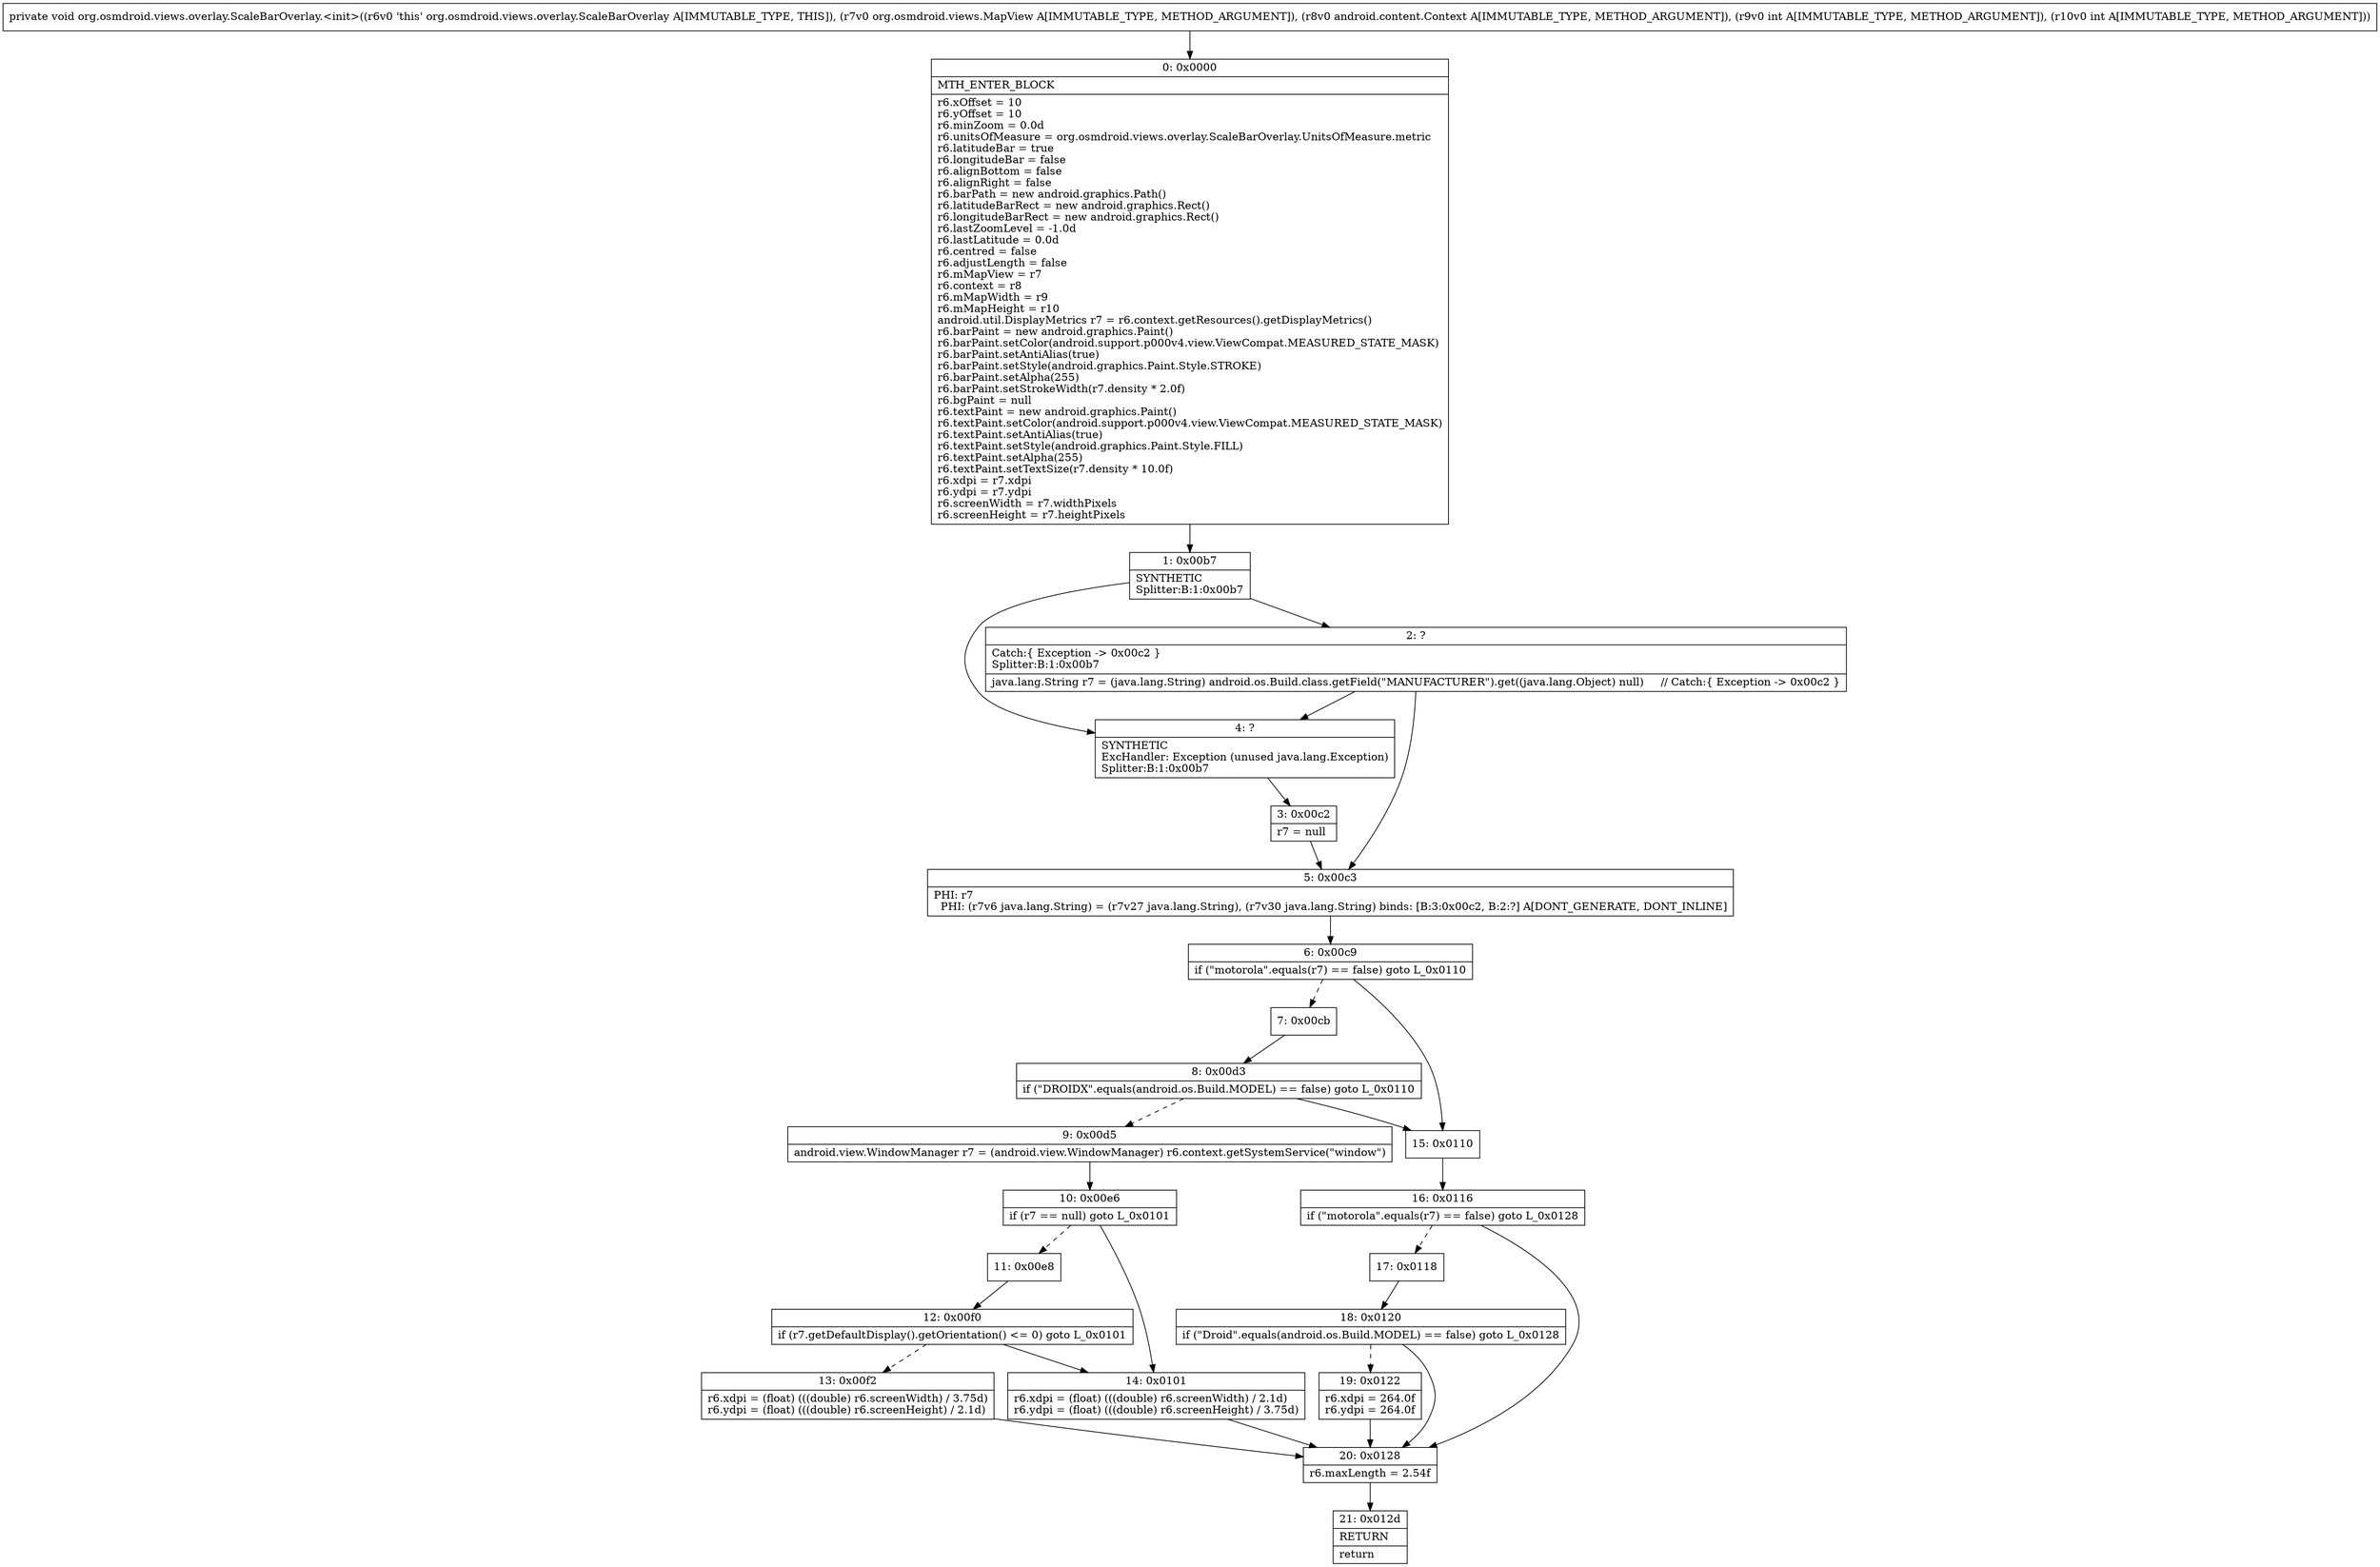 digraph "CFG fororg.osmdroid.views.overlay.ScaleBarOverlay.\<init\>(Lorg\/osmdroid\/views\/MapView;Landroid\/content\/Context;II)V" {
Node_0 [shape=record,label="{0\:\ 0x0000|MTH_ENTER_BLOCK\l|r6.xOffset = 10\lr6.yOffset = 10\lr6.minZoom = 0.0d\lr6.unitsOfMeasure = org.osmdroid.views.overlay.ScaleBarOverlay.UnitsOfMeasure.metric\lr6.latitudeBar = true\lr6.longitudeBar = false\lr6.alignBottom = false\lr6.alignRight = false\lr6.barPath = new android.graphics.Path()\lr6.latitudeBarRect = new android.graphics.Rect()\lr6.longitudeBarRect = new android.graphics.Rect()\lr6.lastZoomLevel = \-1.0d\lr6.lastLatitude = 0.0d\lr6.centred = false\lr6.adjustLength = false\lr6.mMapView = r7\lr6.context = r8\lr6.mMapWidth = r9\lr6.mMapHeight = r10\landroid.util.DisplayMetrics r7 = r6.context.getResources().getDisplayMetrics()\lr6.barPaint = new android.graphics.Paint()\lr6.barPaint.setColor(android.support.p000v4.view.ViewCompat.MEASURED_STATE_MASK)\lr6.barPaint.setAntiAlias(true)\lr6.barPaint.setStyle(android.graphics.Paint.Style.STROKE)\lr6.barPaint.setAlpha(255)\lr6.barPaint.setStrokeWidth(r7.density * 2.0f)\lr6.bgPaint = null\lr6.textPaint = new android.graphics.Paint()\lr6.textPaint.setColor(android.support.p000v4.view.ViewCompat.MEASURED_STATE_MASK)\lr6.textPaint.setAntiAlias(true)\lr6.textPaint.setStyle(android.graphics.Paint.Style.FILL)\lr6.textPaint.setAlpha(255)\lr6.textPaint.setTextSize(r7.density * 10.0f)\lr6.xdpi = r7.xdpi\lr6.ydpi = r7.ydpi\lr6.screenWidth = r7.widthPixels\lr6.screenHeight = r7.heightPixels\l}"];
Node_1 [shape=record,label="{1\:\ 0x00b7|SYNTHETIC\lSplitter:B:1:0x00b7\l}"];
Node_2 [shape=record,label="{2\:\ ?|Catch:\{ Exception \-\> 0x00c2 \}\lSplitter:B:1:0x00b7\l|java.lang.String r7 = (java.lang.String) android.os.Build.class.getField(\"MANUFACTURER\").get((java.lang.Object) null)     \/\/ Catch:\{ Exception \-\> 0x00c2 \}\l}"];
Node_3 [shape=record,label="{3\:\ 0x00c2|r7 = null\l}"];
Node_4 [shape=record,label="{4\:\ ?|SYNTHETIC\lExcHandler: Exception (unused java.lang.Exception)\lSplitter:B:1:0x00b7\l}"];
Node_5 [shape=record,label="{5\:\ 0x00c3|PHI: r7 \l  PHI: (r7v6 java.lang.String) = (r7v27 java.lang.String), (r7v30 java.lang.String) binds: [B:3:0x00c2, B:2:?] A[DONT_GENERATE, DONT_INLINE]\l}"];
Node_6 [shape=record,label="{6\:\ 0x00c9|if (\"motorola\".equals(r7) == false) goto L_0x0110\l}"];
Node_7 [shape=record,label="{7\:\ 0x00cb}"];
Node_8 [shape=record,label="{8\:\ 0x00d3|if (\"DROIDX\".equals(android.os.Build.MODEL) == false) goto L_0x0110\l}"];
Node_9 [shape=record,label="{9\:\ 0x00d5|android.view.WindowManager r7 = (android.view.WindowManager) r6.context.getSystemService(\"window\")\l}"];
Node_10 [shape=record,label="{10\:\ 0x00e6|if (r7 == null) goto L_0x0101\l}"];
Node_11 [shape=record,label="{11\:\ 0x00e8}"];
Node_12 [shape=record,label="{12\:\ 0x00f0|if (r7.getDefaultDisplay().getOrientation() \<= 0) goto L_0x0101\l}"];
Node_13 [shape=record,label="{13\:\ 0x00f2|r6.xdpi = (float) (((double) r6.screenWidth) \/ 3.75d)\lr6.ydpi = (float) (((double) r6.screenHeight) \/ 2.1d)\l}"];
Node_14 [shape=record,label="{14\:\ 0x0101|r6.xdpi = (float) (((double) r6.screenWidth) \/ 2.1d)\lr6.ydpi = (float) (((double) r6.screenHeight) \/ 3.75d)\l}"];
Node_15 [shape=record,label="{15\:\ 0x0110}"];
Node_16 [shape=record,label="{16\:\ 0x0116|if (\"motorola\".equals(r7) == false) goto L_0x0128\l}"];
Node_17 [shape=record,label="{17\:\ 0x0118}"];
Node_18 [shape=record,label="{18\:\ 0x0120|if (\"Droid\".equals(android.os.Build.MODEL) == false) goto L_0x0128\l}"];
Node_19 [shape=record,label="{19\:\ 0x0122|r6.xdpi = 264.0f\lr6.ydpi = 264.0f\l}"];
Node_20 [shape=record,label="{20\:\ 0x0128|r6.maxLength = 2.54f\l}"];
Node_21 [shape=record,label="{21\:\ 0x012d|RETURN\l|return\l}"];
MethodNode[shape=record,label="{private void org.osmdroid.views.overlay.ScaleBarOverlay.\<init\>((r6v0 'this' org.osmdroid.views.overlay.ScaleBarOverlay A[IMMUTABLE_TYPE, THIS]), (r7v0 org.osmdroid.views.MapView A[IMMUTABLE_TYPE, METHOD_ARGUMENT]), (r8v0 android.content.Context A[IMMUTABLE_TYPE, METHOD_ARGUMENT]), (r9v0 int A[IMMUTABLE_TYPE, METHOD_ARGUMENT]), (r10v0 int A[IMMUTABLE_TYPE, METHOD_ARGUMENT])) }"];
MethodNode -> Node_0;
Node_0 -> Node_1;
Node_1 -> Node_2;
Node_1 -> Node_4;
Node_2 -> Node_4;
Node_2 -> Node_5;
Node_3 -> Node_5;
Node_4 -> Node_3;
Node_5 -> Node_6;
Node_6 -> Node_7[style=dashed];
Node_6 -> Node_15;
Node_7 -> Node_8;
Node_8 -> Node_9[style=dashed];
Node_8 -> Node_15;
Node_9 -> Node_10;
Node_10 -> Node_11[style=dashed];
Node_10 -> Node_14;
Node_11 -> Node_12;
Node_12 -> Node_13[style=dashed];
Node_12 -> Node_14;
Node_13 -> Node_20;
Node_14 -> Node_20;
Node_15 -> Node_16;
Node_16 -> Node_17[style=dashed];
Node_16 -> Node_20;
Node_17 -> Node_18;
Node_18 -> Node_19[style=dashed];
Node_18 -> Node_20;
Node_19 -> Node_20;
Node_20 -> Node_21;
}

